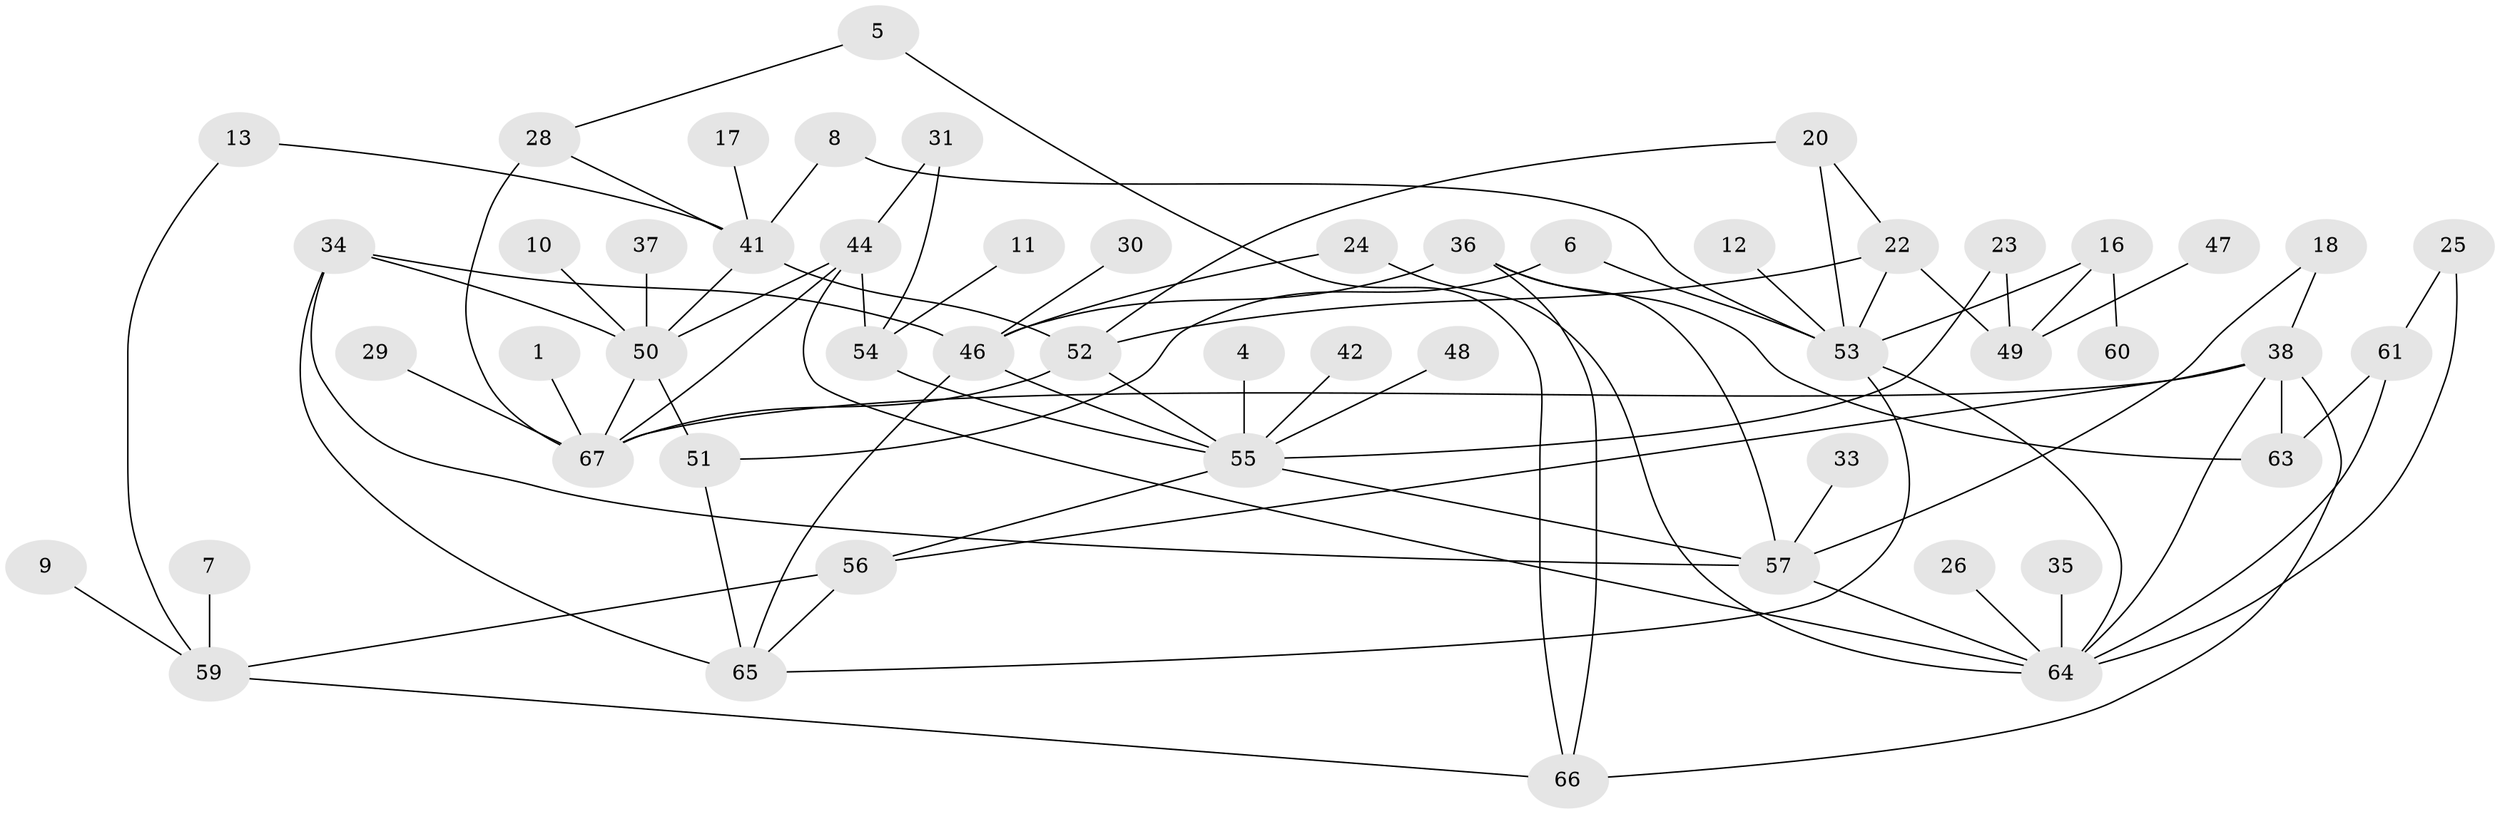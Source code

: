 // original degree distribution, {7: 0.014925373134328358, 1: 0.21641791044776118, 2: 0.31343283582089554, 3: 0.16417910447761194, 4: 0.14925373134328357, 5: 0.022388059701492536, 0: 0.08955223880597014, 6: 0.029850746268656716}
// Generated by graph-tools (version 1.1) at 2025/25/03/09/25 03:25:19]
// undirected, 53 vertices, 83 edges
graph export_dot {
graph [start="1"]
  node [color=gray90,style=filled];
  1;
  4;
  5;
  6;
  7;
  8;
  9;
  10;
  11;
  12;
  13;
  16;
  17;
  18;
  20;
  22;
  23;
  24;
  25;
  26;
  28;
  29;
  30;
  31;
  33;
  34;
  35;
  36;
  37;
  38;
  41;
  42;
  44;
  46;
  47;
  48;
  49;
  50;
  51;
  52;
  53;
  54;
  55;
  56;
  57;
  59;
  60;
  61;
  63;
  64;
  65;
  66;
  67;
  1 -- 67 [weight=1.0];
  4 -- 55 [weight=1.0];
  5 -- 28 [weight=1.0];
  5 -- 66 [weight=1.0];
  6 -- 51 [weight=1.0];
  6 -- 53 [weight=1.0];
  7 -- 59 [weight=1.0];
  8 -- 41 [weight=1.0];
  8 -- 53 [weight=1.0];
  9 -- 59 [weight=1.0];
  10 -- 50 [weight=1.0];
  11 -- 54 [weight=2.0];
  12 -- 53 [weight=1.0];
  13 -- 41 [weight=1.0];
  13 -- 59 [weight=1.0];
  16 -- 49 [weight=1.0];
  16 -- 53 [weight=1.0];
  16 -- 60 [weight=1.0];
  17 -- 41 [weight=1.0];
  18 -- 38 [weight=1.0];
  18 -- 57 [weight=1.0];
  20 -- 22 [weight=1.0];
  20 -- 52 [weight=1.0];
  20 -- 53 [weight=1.0];
  22 -- 49 [weight=1.0];
  22 -- 52 [weight=1.0];
  22 -- 53 [weight=2.0];
  23 -- 49 [weight=1.0];
  23 -- 55 [weight=1.0];
  24 -- 46 [weight=1.0];
  24 -- 64 [weight=1.0];
  25 -- 61 [weight=1.0];
  25 -- 64 [weight=1.0];
  26 -- 64 [weight=1.0];
  28 -- 41 [weight=1.0];
  28 -- 67 [weight=2.0];
  29 -- 67 [weight=1.0];
  30 -- 46 [weight=1.0];
  31 -- 44 [weight=1.0];
  31 -- 54 [weight=1.0];
  33 -- 57 [weight=1.0];
  34 -- 46 [weight=1.0];
  34 -- 50 [weight=1.0];
  34 -- 57 [weight=1.0];
  34 -- 65 [weight=1.0];
  35 -- 64 [weight=1.0];
  36 -- 46 [weight=1.0];
  36 -- 57 [weight=1.0];
  36 -- 63 [weight=1.0];
  36 -- 66 [weight=1.0];
  37 -- 50 [weight=1.0];
  38 -- 56 [weight=1.0];
  38 -- 63 [weight=1.0];
  38 -- 64 [weight=1.0];
  38 -- 66 [weight=1.0];
  38 -- 67 [weight=1.0];
  41 -- 50 [weight=1.0];
  41 -- 52 [weight=1.0];
  42 -- 55 [weight=1.0];
  44 -- 50 [weight=1.0];
  44 -- 54 [weight=1.0];
  44 -- 64 [weight=1.0];
  44 -- 67 [weight=2.0];
  46 -- 55 [weight=1.0];
  46 -- 65 [weight=1.0];
  47 -- 49 [weight=1.0];
  48 -- 55 [weight=1.0];
  50 -- 51 [weight=1.0];
  50 -- 67 [weight=1.0];
  51 -- 65 [weight=2.0];
  52 -- 55 [weight=1.0];
  52 -- 67 [weight=1.0];
  53 -- 64 [weight=1.0];
  53 -- 65 [weight=1.0];
  54 -- 55 [weight=1.0];
  55 -- 56 [weight=1.0];
  55 -- 57 [weight=1.0];
  56 -- 59 [weight=1.0];
  56 -- 65 [weight=1.0];
  57 -- 64 [weight=1.0];
  59 -- 66 [weight=1.0];
  61 -- 63 [weight=2.0];
  61 -- 64 [weight=1.0];
}
